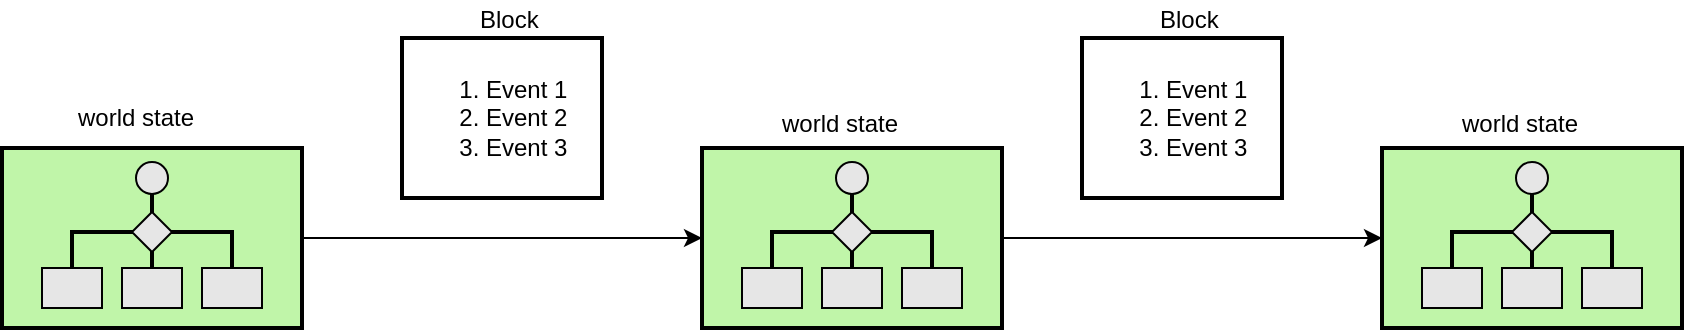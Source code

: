 <mxfile version="10.4.4" type="github"><diagram id="vLRib20hnEah1xyNjdwS" name="Page-1"><mxGraphModel dx="918" dy="625" grid="1" gridSize="10" guides="1" tooltips="1" connect="1" arrows="1" fold="1" page="1" pageScale="1" pageWidth="850" pageHeight="1100" math="0" shadow="0"><root><mxCell id="0"/><mxCell id="1" parent="0"/><mxCell id="C8LcPO0mX3O_IWyzaeV6-34" style="edgeStyle=none;rounded=0;orthogonalLoop=1;jettySize=auto;html=1;entryX=0;entryY=0.5;entryDx=0;entryDy=0;entryPerimeter=0;" edge="1" parent="1" source="C8LcPO0mX3O_IWyzaeV6-32" target="C8LcPO0mX3O_IWyzaeV6-33"><mxGeometry relative="1" as="geometry"/></mxCell><mxCell id="C8LcPO0mX3O_IWyzaeV6-32" value="" style="strokeWidth=2;outlineConnect=0;dashed=0;align=center;fontSize=8;fillColor=#c0f5a9;verticalLabelPosition=bottom;verticalAlign=top;strokeColor=#000000;shape=mxgraph.eip.process_manager;" vertex="1" parent="1"><mxGeometry x="50" y="235" width="150" height="90" as="geometry"/></mxCell><mxCell id="C8LcPO0mX3O_IWyzaeV6-47" style="edgeStyle=none;rounded=0;orthogonalLoop=1;jettySize=auto;html=1;entryX=0;entryY=0.5;entryDx=0;entryDy=0;entryPerimeter=0;" edge="1" parent="1" source="C8LcPO0mX3O_IWyzaeV6-33" target="C8LcPO0mX3O_IWyzaeV6-43"><mxGeometry relative="1" as="geometry"/></mxCell><mxCell id="C8LcPO0mX3O_IWyzaeV6-33" value="" style="strokeWidth=2;outlineConnect=0;dashed=0;align=center;fontSize=8;fillColor=#c0f5a9;verticalLabelPosition=bottom;verticalAlign=top;strokeColor=#000000;shape=mxgraph.eip.process_manager;" vertex="1" parent="1"><mxGeometry x="400" y="235" width="150" height="90" as="geometry"/></mxCell><mxCell id="C8LcPO0mX3O_IWyzaeV6-39" value="&lt;ol&gt;&lt;li&gt;Event 1&lt;/li&gt;&lt;li&gt;Event 2&lt;/li&gt;&lt;li&gt;Event 3&lt;/li&gt;&lt;/ol&gt;" style="text;strokeColor=#000000;fillColor=none;html=1;whiteSpace=wrap;verticalAlign=middle;overflow=hidden;strokeWidth=2;" vertex="1" parent="1"><mxGeometry x="250" y="180" width="100" height="80" as="geometry"/></mxCell><mxCell id="C8LcPO0mX3O_IWyzaeV6-40" value="Block" style="text;html=1;resizable=0;points=[];autosize=1;align=left;verticalAlign=top;spacingTop=-4;" vertex="1" parent="1"><mxGeometry x="287" y="161" width="40" height="20" as="geometry"/></mxCell><mxCell id="C8LcPO0mX3O_IWyzaeV6-41" value="world state" style="text;html=1;resizable=0;points=[];autosize=1;align=left;verticalAlign=top;spacingTop=-4;" vertex="1" parent="1"><mxGeometry x="86" y="210" width="70" height="20" as="geometry"/></mxCell><mxCell id="C8LcPO0mX3O_IWyzaeV6-42" value="world state" style="text;html=1;resizable=0;points=[];autosize=1;align=left;verticalAlign=top;spacingTop=-4;" vertex="1" parent="1"><mxGeometry x="438" y="213" width="70" height="20" as="geometry"/></mxCell><mxCell id="C8LcPO0mX3O_IWyzaeV6-43" value="" style="strokeWidth=2;outlineConnect=0;dashed=0;align=center;fontSize=8;fillColor=#c0f5a9;verticalLabelPosition=bottom;verticalAlign=top;strokeColor=#000000;shape=mxgraph.eip.process_manager;" vertex="1" parent="1"><mxGeometry x="740" y="235" width="150" height="90" as="geometry"/></mxCell><mxCell id="C8LcPO0mX3O_IWyzaeV6-44" value="&lt;ol&gt;&lt;li&gt;Event 1&lt;/li&gt;&lt;li&gt;Event 2&lt;/li&gt;&lt;li&gt;Event 3&lt;/li&gt;&lt;/ol&gt;" style="text;strokeColor=#000000;fillColor=none;html=1;whiteSpace=wrap;verticalAlign=middle;overflow=hidden;strokeWidth=2;" vertex="1" parent="1"><mxGeometry x="590" y="180" width="100" height="80" as="geometry"/></mxCell><mxCell id="C8LcPO0mX3O_IWyzaeV6-45" value="Block" style="text;html=1;resizable=0;points=[];autosize=1;align=left;verticalAlign=top;spacingTop=-4;" vertex="1" parent="1"><mxGeometry x="627" y="161" width="40" height="20" as="geometry"/></mxCell><mxCell id="C8LcPO0mX3O_IWyzaeV6-46" value="world state" style="text;html=1;resizable=0;points=[];autosize=1;align=left;verticalAlign=top;spacingTop=-4;" vertex="1" parent="1"><mxGeometry x="778" y="213" width="70" height="20" as="geometry"/></mxCell></root></mxGraphModel></diagram></mxfile>